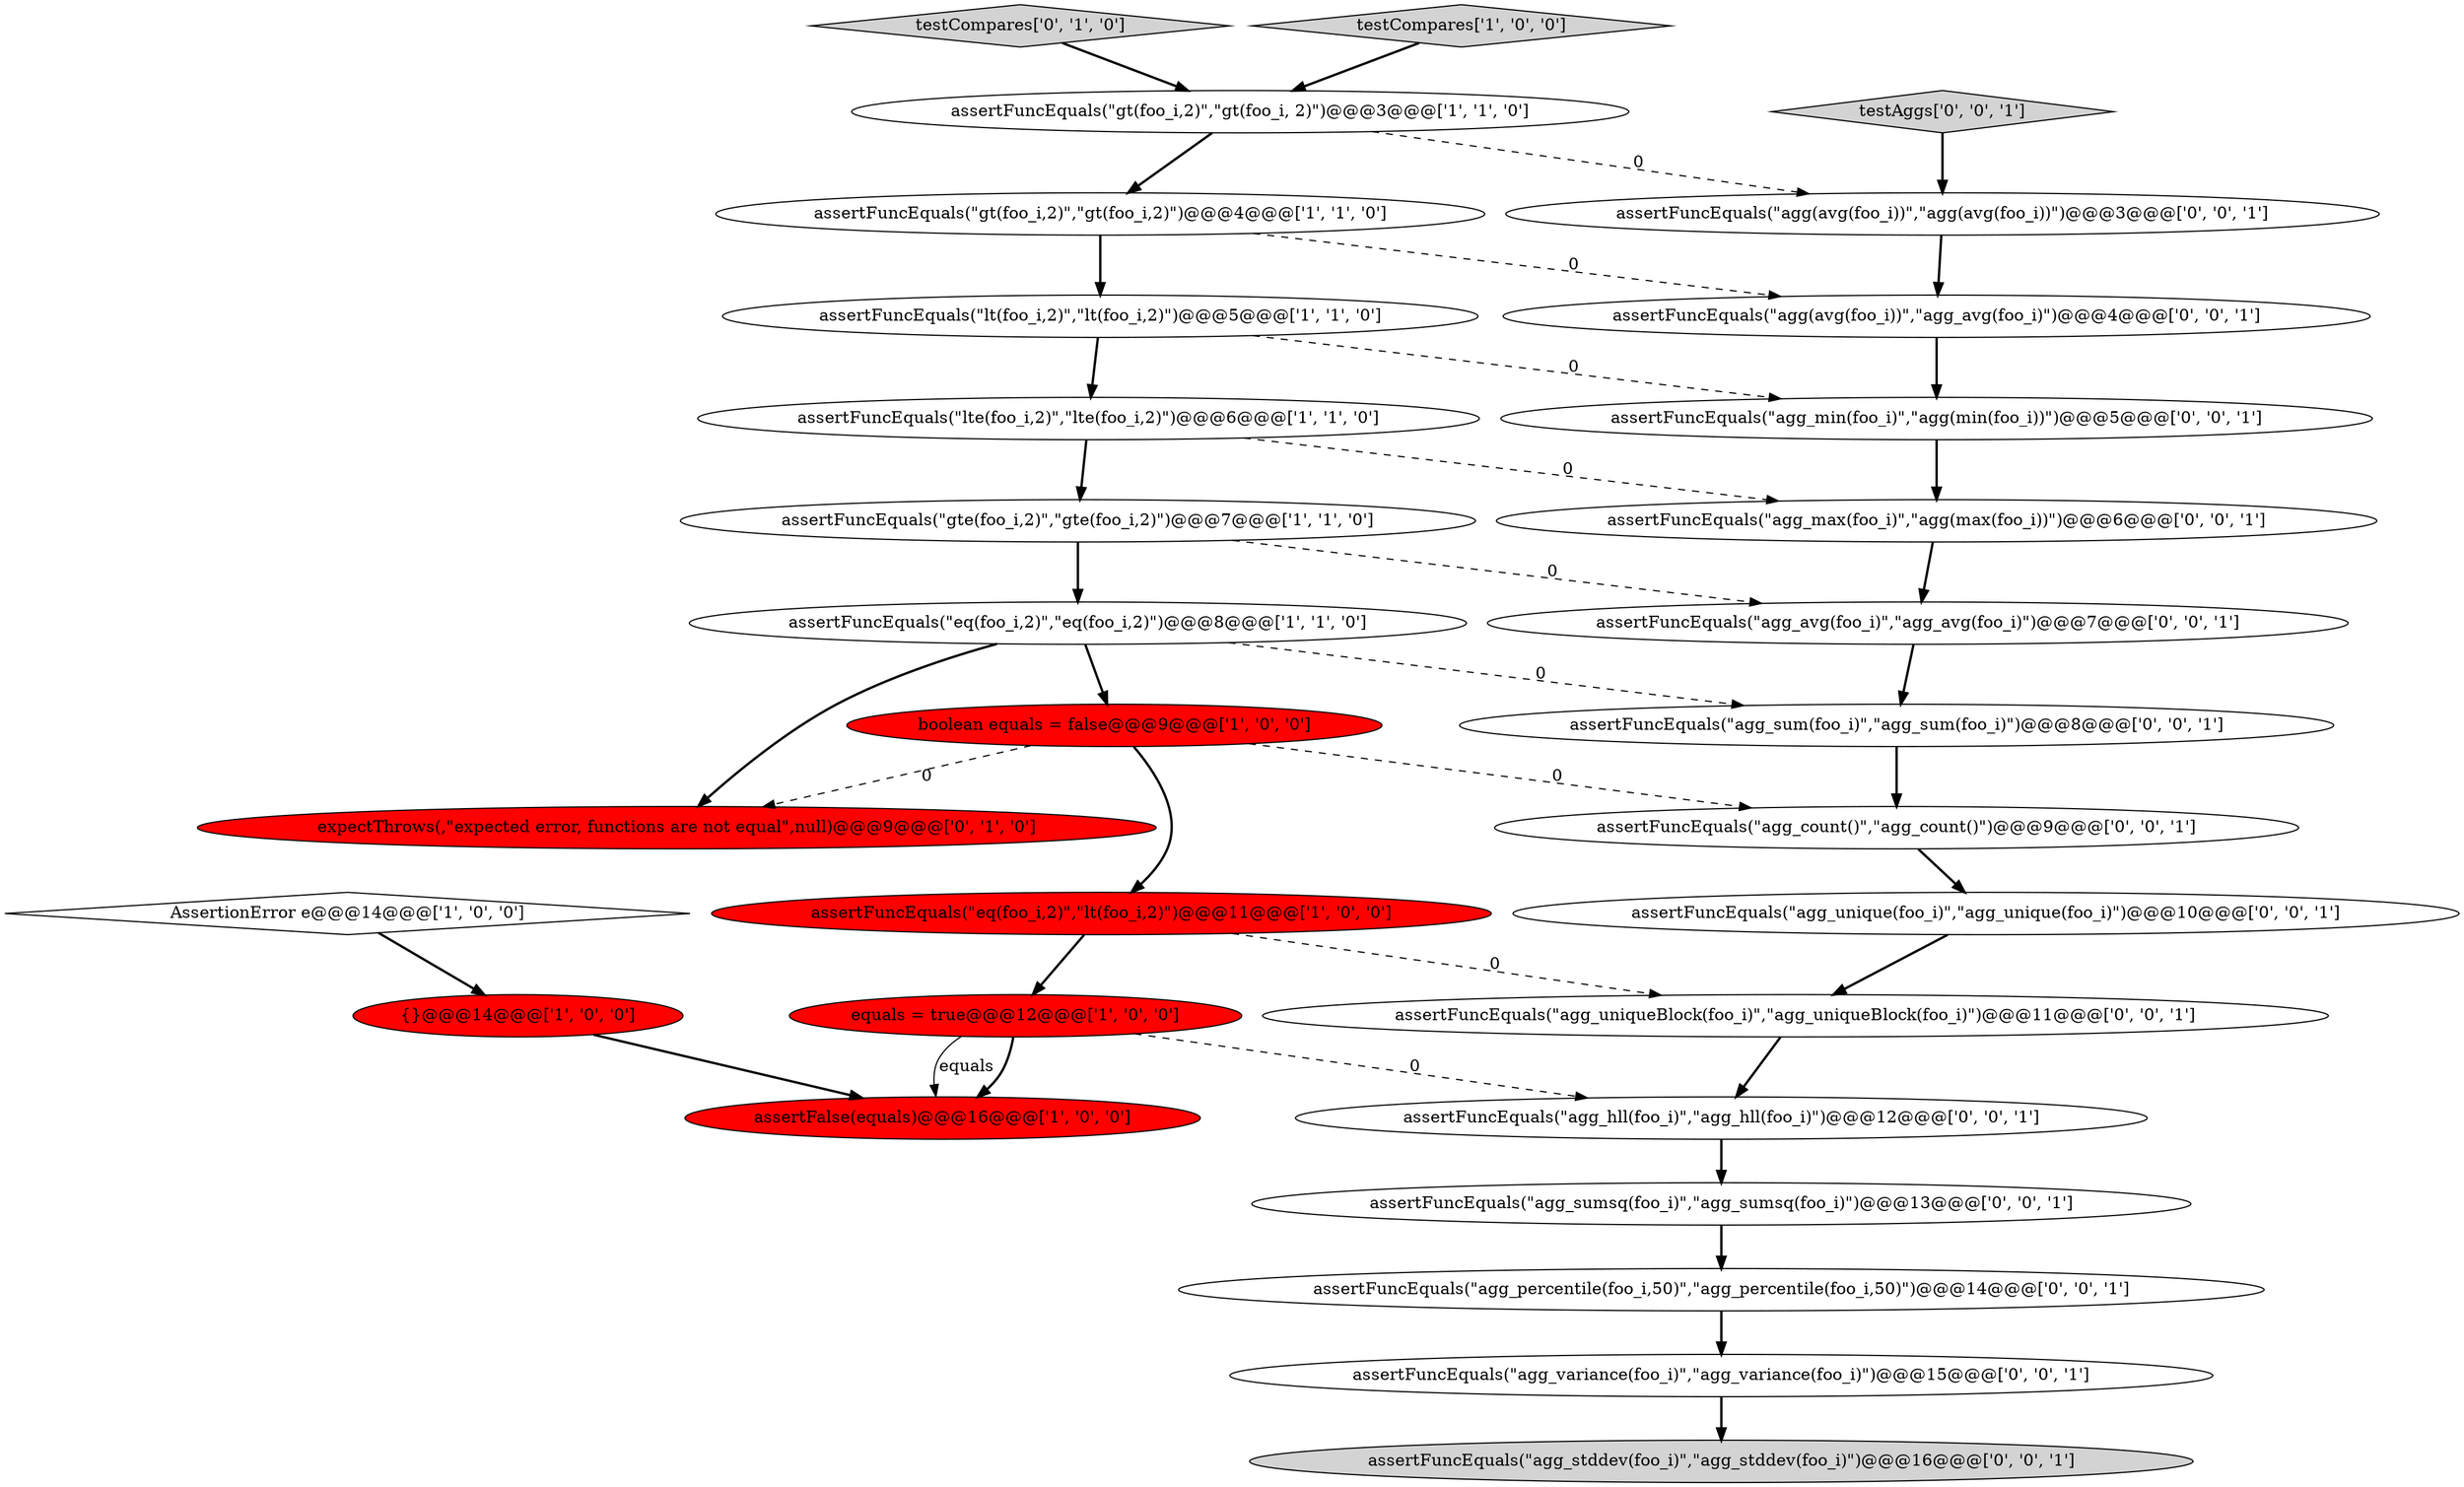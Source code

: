 digraph {
0 [style = filled, label = "assertFalse(equals)@@@16@@@['1', '0', '0']", fillcolor = red, shape = ellipse image = "AAA1AAABBB1BBB"];
10 [style = filled, label = "equals = true@@@12@@@['1', '0', '0']", fillcolor = red, shape = ellipse image = "AAA1AAABBB1BBB"];
15 [style = filled, label = "assertFuncEquals(\"agg(avg(foo_i))\",\"agg_avg(foo_i)\")@@@4@@@['0', '0', '1']", fillcolor = white, shape = ellipse image = "AAA0AAABBB3BBB"];
29 [style = filled, label = "assertFuncEquals(\"agg_avg(foo_i)\",\"agg_avg(foo_i)\")@@@7@@@['0', '0', '1']", fillcolor = white, shape = ellipse image = "AAA0AAABBB3BBB"];
27 [style = filled, label = "assertFuncEquals(\"agg(avg(foo_i))\",\"agg(avg(foo_i))\")@@@3@@@['0', '0', '1']", fillcolor = white, shape = ellipse image = "AAA0AAABBB3BBB"];
22 [style = filled, label = "assertFuncEquals(\"agg_stddev(foo_i)\",\"agg_stddev(foo_i)\")@@@16@@@['0', '0', '1']", fillcolor = lightgray, shape = ellipse image = "AAA0AAABBB3BBB"];
13 [style = filled, label = "testCompares['0', '1', '0']", fillcolor = lightgray, shape = diamond image = "AAA0AAABBB2BBB"];
2 [style = filled, label = "assertFuncEquals(\"lte(foo_i,2)\",\"lte(foo_i,2)\")@@@6@@@['1', '1', '0']", fillcolor = white, shape = ellipse image = "AAA0AAABBB1BBB"];
17 [style = filled, label = "assertFuncEquals(\"agg_count()\",\"agg_count()\")@@@9@@@['0', '0', '1']", fillcolor = white, shape = ellipse image = "AAA0AAABBB3BBB"];
24 [style = filled, label = "assertFuncEquals(\"agg_sum(foo_i)\",\"agg_sum(foo_i)\")@@@8@@@['0', '0', '1']", fillcolor = white, shape = ellipse image = "AAA0AAABBB3BBB"];
9 [style = filled, label = "assertFuncEquals(\"eq(foo_i,2)\",\"eq(foo_i,2)\")@@@8@@@['1', '1', '0']", fillcolor = white, shape = ellipse image = "AAA0AAABBB1BBB"];
21 [style = filled, label = "assertFuncEquals(\"agg_sumsq(foo_i)\",\"agg_sumsq(foo_i)\")@@@13@@@['0', '0', '1']", fillcolor = white, shape = ellipse image = "AAA0AAABBB3BBB"];
26 [style = filled, label = "assertFuncEquals(\"agg_max(foo_i)\",\"agg(max(foo_i))\")@@@6@@@['0', '0', '1']", fillcolor = white, shape = ellipse image = "AAA0AAABBB3BBB"];
28 [style = filled, label = "assertFuncEquals(\"agg_hll(foo_i)\",\"agg_hll(foo_i)\")@@@12@@@['0', '0', '1']", fillcolor = white, shape = ellipse image = "AAA0AAABBB3BBB"];
1 [style = filled, label = "AssertionError e@@@14@@@['1', '0', '0']", fillcolor = white, shape = diamond image = "AAA0AAABBB1BBB"];
5 [style = filled, label = "assertFuncEquals(\"gt(foo_i,2)\",\"gt(foo_i, 2)\")@@@3@@@['1', '1', '0']", fillcolor = white, shape = ellipse image = "AAA0AAABBB1BBB"];
14 [style = filled, label = "expectThrows(,\"expected error, functions are not equal\",null)@@@9@@@['0', '1', '0']", fillcolor = red, shape = ellipse image = "AAA1AAABBB2BBB"];
19 [style = filled, label = "assertFuncEquals(\"agg_unique(foo_i)\",\"agg_unique(foo_i)\")@@@10@@@['0', '0', '1']", fillcolor = white, shape = ellipse image = "AAA0AAABBB3BBB"];
12 [style = filled, label = "assertFuncEquals(\"gt(foo_i,2)\",\"gt(foo_i,2)\")@@@4@@@['1', '1', '0']", fillcolor = white, shape = ellipse image = "AAA0AAABBB1BBB"];
6 [style = filled, label = "assertFuncEquals(\"lt(foo_i,2)\",\"lt(foo_i,2)\")@@@5@@@['1', '1', '0']", fillcolor = white, shape = ellipse image = "AAA0AAABBB1BBB"];
23 [style = filled, label = "assertFuncEquals(\"agg_min(foo_i)\",\"agg(min(foo_i))\")@@@5@@@['0', '0', '1']", fillcolor = white, shape = ellipse image = "AAA0AAABBB3BBB"];
16 [style = filled, label = "assertFuncEquals(\"agg_uniqueBlock(foo_i)\",\"agg_uniqueBlock(foo_i)\")@@@11@@@['0', '0', '1']", fillcolor = white, shape = ellipse image = "AAA0AAABBB3BBB"];
7 [style = filled, label = "assertFuncEquals(\"eq(foo_i,2)\",\"lt(foo_i,2)\")@@@11@@@['1', '0', '0']", fillcolor = red, shape = ellipse image = "AAA1AAABBB1BBB"];
20 [style = filled, label = "testAggs['0', '0', '1']", fillcolor = lightgray, shape = diamond image = "AAA0AAABBB3BBB"];
8 [style = filled, label = "{}@@@14@@@['1', '0', '0']", fillcolor = red, shape = ellipse image = "AAA1AAABBB1BBB"];
4 [style = filled, label = "boolean equals = false@@@9@@@['1', '0', '0']", fillcolor = red, shape = ellipse image = "AAA1AAABBB1BBB"];
18 [style = filled, label = "assertFuncEquals(\"agg_variance(foo_i)\",\"agg_variance(foo_i)\")@@@15@@@['0', '0', '1']", fillcolor = white, shape = ellipse image = "AAA0AAABBB3BBB"];
11 [style = filled, label = "testCompares['1', '0', '0']", fillcolor = lightgray, shape = diamond image = "AAA0AAABBB1BBB"];
3 [style = filled, label = "assertFuncEquals(\"gte(foo_i,2)\",\"gte(foo_i,2)\")@@@7@@@['1', '1', '0']", fillcolor = white, shape = ellipse image = "AAA0AAABBB1BBB"];
25 [style = filled, label = "assertFuncEquals(\"agg_percentile(foo_i,50)\",\"agg_percentile(foo_i,50)\")@@@14@@@['0', '0', '1']", fillcolor = white, shape = ellipse image = "AAA0AAABBB3BBB"];
3->29 [style = dashed, label="0"];
15->23 [style = bold, label=""];
1->8 [style = bold, label=""];
9->24 [style = dashed, label="0"];
4->17 [style = dashed, label="0"];
7->10 [style = bold, label=""];
7->16 [style = dashed, label="0"];
26->29 [style = bold, label=""];
9->4 [style = bold, label=""];
2->3 [style = bold, label=""];
25->18 [style = bold, label=""];
23->26 [style = bold, label=""];
10->28 [style = dashed, label="0"];
21->25 [style = bold, label=""];
12->6 [style = bold, label=""];
17->19 [style = bold, label=""];
27->15 [style = bold, label=""];
4->7 [style = bold, label=""];
19->16 [style = bold, label=""];
20->27 [style = bold, label=""];
6->2 [style = bold, label=""];
8->0 [style = bold, label=""];
3->9 [style = bold, label=""];
11->5 [style = bold, label=""];
5->27 [style = dashed, label="0"];
28->21 [style = bold, label=""];
18->22 [style = bold, label=""];
16->28 [style = bold, label=""];
5->12 [style = bold, label=""];
10->0 [style = bold, label=""];
24->17 [style = bold, label=""];
9->14 [style = bold, label=""];
13->5 [style = bold, label=""];
12->15 [style = dashed, label="0"];
4->14 [style = dashed, label="0"];
2->26 [style = dashed, label="0"];
29->24 [style = bold, label=""];
6->23 [style = dashed, label="0"];
10->0 [style = solid, label="equals"];
}

